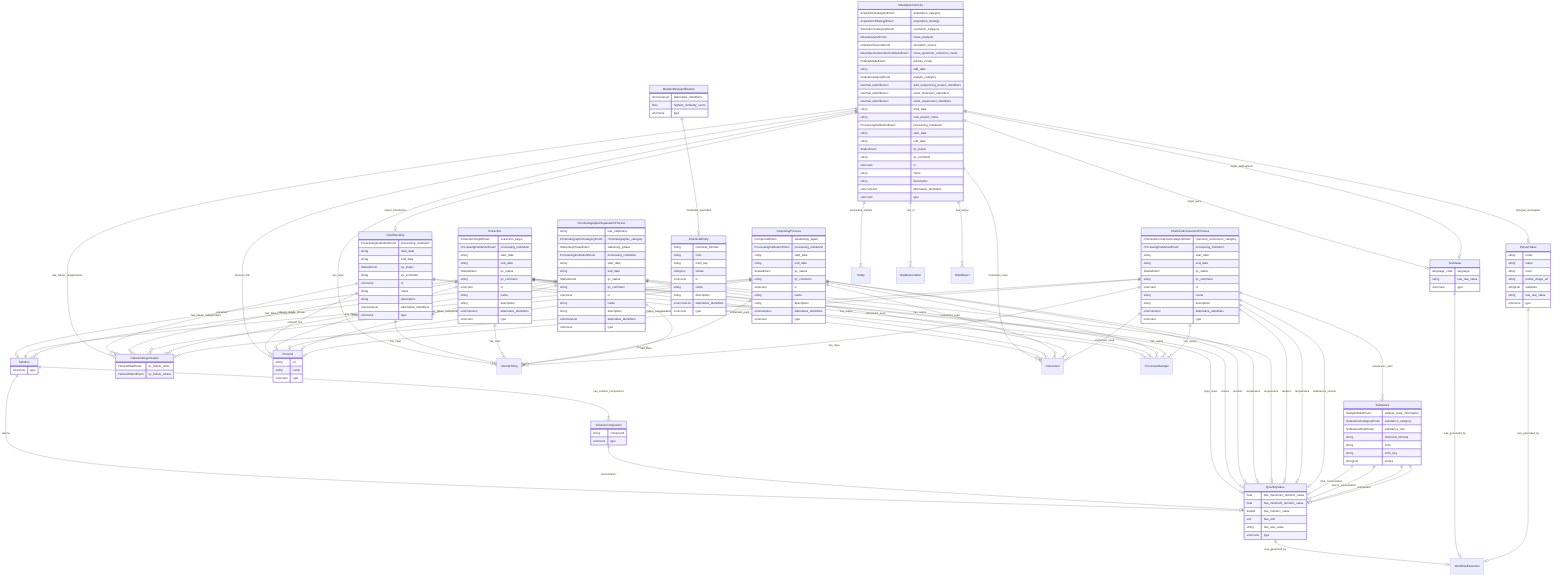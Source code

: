 erDiagram
Solution {
    uriorcurie type  
}
QuantityValue {
    float has_maximum_numeric_value  
    float has_minimum_numeric_value  
    double has_numeric_value  
    unit has_unit  
    string has_raw_value  
    uriorcurie type  
}
SolutionComponent {
    string compound  
    uriorcurie type  
}
MetaboliteQuantification {
    uriorcurieList alternative_identifiers  
    float highest_similarity_score  
    uriorcurie type  
}
MassSpectrometry {
    AcquisitionCategoryEnum acquisition_category  
    AcquisitionStrategyEnum acquisition_strategy  
    ResolutionCategoryEnum resolution_category  
    MassAnalyzerEnum mass_analyzer  
    IonizationSourceEnum ionization_source  
    MassSpectrumCollectionModeEnum mass_spectrum_collection_mode  
    PolarityModeEnum polarity_mode  
    string add_date  
    AnalyteCategoryEnum analyte_category  
    external_identifierList gold_sequencing_project_identifiers  
    external_identifierList insdc_bioproject_identifiers  
    external_identifierList insdc_experiment_identifiers  
    string mod_date  
    string ncbi_project_name  
    ProcessingInstitutionEnum processing_institution  
    string start_date  
    string end_date  
    StatusEnum qc_status  
    string qc_comment  
    uriorcurie id  
    string name  
    string description  
    uriorcurieList alternative_identifiers  
    uriorcurie type  
}
FailureCategorization {
    FailureWhatEnum qc_failure_what  
    FailureWhereEnum qc_failure_where  
}
Protocol {
    string url  
    string name  
    uriorcurie type  
}
TextValue {
    language_code language  
    string has_raw_value  
    uriorcurie type  
}
PersonValue {
    string email  
    string name  
    string orcid  
    string profile_image_url  
    stringList websites  
    string has_raw_value  
    uriorcurie type  
}
FluidHandling {
    ProcessingInstitutionEnum processing_institution  
    string start_date  
    string end_date  
    StatusEnum qc_status  
    string qc_comment  
    uriorcurie id  
    string name  
    string description  
    uriorcurieList alternative_identifiers  
    uriorcurie type  
}
Extraction {
    ExtractionTargetEnum extraction_target  
    ProcessingInstitutionEnum processing_institution  
    string start_date  
    string end_date  
    StatusEnum qc_status  
    string qc_comment  
    uriorcurie id  
    string name  
    string description  
    uriorcurieList alternative_identifiers  
    uriorcurie type  
}
DissolvingProcess {
    CompoundEnum solubilizing_agent  
    ProcessingInstitutionEnum processing_institution  
    string start_date  
    string end_date  
    StatusEnum qc_status  
    string qc_comment  
    uriorcurie id  
    string name  
    string description  
    uriorcurieList alternative_identifiers  
    uriorcurie type  
}
ChromatographicSeparationProcess {
    string has_calibration  
    ChromatographicCategoryEnum chromatographic_category  
    StationaryPhaseEnum stationary_phase  
    ProcessingInstitutionEnum processing_institution  
    string start_date  
    string end_date  
    StatusEnum qc_status  
    string qc_comment  
    uriorcurie id  
    string name  
    string description  
    uriorcurieList alternative_identifiers  
    uriorcurie type  
}
ChemicalEntity {
    string chemical_formula  
    string inchi  
    string inchi_key  
    stringList smiles  
    uriorcurie id  
    string name  
    string description  
    uriorcurieList alternative_identifiers  
    uriorcurie type  
}
ChemicalConversionProcess {
    ChemicalConversionCategoryEnum chemical_conversion_category  
    ProcessingInstitutionEnum processing_institution  
    string start_date  
    string end_date  
    StatusEnum qc_status  
    string qc_comment  
    uriorcurie id  
    string name  
    string description  
    uriorcurieList alternative_identifiers  
    uriorcurie type  
}
Substance {
    SampleStateEnum sample_state_information  
    SubstanceCategoryEnum substance_category  
    SubstanceRoleEnum substance_role  
    string chemical_formula  
    string inchi  
    string inchi_key  
    stringList smiles  
}

Solution ||--}| SolutionComponent : "has_solution_components"
Solution ||--|o QuantityValue : "volume"
QuantityValue ||--|o WorkflowExecution : "was_generated_by"
SolutionComponent ||--|o QuantityValue : "concentration"
MetaboliteQuantification ||--|o ChemicalEntity : "metabolite_quantified"
MassSpectrometry ||--|o FluidHandling : "eluent_introduction"
MassSpectrometry ||--}| Study : "associated_studies"
MassSpectrometry ||--}o DataGeneration : "part_of"
MassSpectrometry ||--|o PersonValue : "principal_investigator"
MassSpectrometry ||--|o TextValue : "target_gene"
MassSpectrometry ||--|o TextValue : "target_subfragment"
MassSpectrometry ||--}| NamedThing : "has_input"
MassSpectrometry ||--}o DataObject : "has_output"
MassSpectrometry ||--}o Instrument : "instrument_used"
MassSpectrometry ||--|o Protocol : "protocol_link"
MassSpectrometry ||--}o FailureCategorization : "has_failure_categorization"
TextValue ||--|o WorkflowExecution : "was_generated_by"
PersonValue ||--|o WorkflowExecution : "was_generated_by"
FluidHandling ||--}o NamedThing : "has_input"
FluidHandling ||--}o ProcessedSample : "has_output"
FluidHandling ||--}o Instrument : "instrument_used"
FluidHandling ||--|o Protocol : "protocol_link"
FluidHandling ||--}o FailureCategorization : "has_failure_categorization"
Extraction ||--|o Solution : "extractant"
Extraction ||--|o QuantityValue : "input_mass"
Extraction ||--|o QuantityValue : "volume"
Extraction ||--}o NamedThing : "has_input"
Extraction ||--}| ProcessedSample : "has_output"
Extraction ||--}o Instrument : "instrument_used"
Extraction ||--|o Protocol : "protocol_link"
Extraction ||--}o FailureCategorization : "has_failure_categorization"
DissolvingProcess ||--|| Solution : "solvent"
DissolvingProcess ||--|o QuantityValue : "duration"
DissolvingProcess ||--|o QuantityValue : "temperature"
DissolvingProcess ||--}o NamedThing : "has_input"
DissolvingProcess ||--}o ProcessedSample : "has_output"
DissolvingProcess ||--}o Instrument : "instrument_used"
DissolvingProcess ||--|o Protocol : "protocol_link"
DissolvingProcess ||--}o FailureCategorization : "has_failure_categorization"
ChromatographicSeparationProcess ||--}o Solution : "ordered_mobile_phases"
ChromatographicSeparationProcess ||--|o QuantityValue : "temperature"
ChromatographicSeparationProcess ||--}o NamedThing : "has_input"
ChromatographicSeparationProcess ||--}o ProcessedSample : "has_output"
ChromatographicSeparationProcess ||--}o Instrument : "instrument_used"
ChromatographicSeparationProcess ||--|o Protocol : "protocol_link"
ChromatographicSeparationProcess ||--}o FailureCategorization : "has_failure_categorization"
ChemicalConversionProcess ||--|o QuantityValue : "duration"
ChemicalConversionProcess ||--|o QuantityValue : "temperature"
ChemicalConversionProcess ||--}o Substance : "substances_used"
ChemicalConversionProcess ||--|o QuantityValue : "substances_volume"
ChemicalConversionProcess ||--}o NamedThing : "has_input"
ChemicalConversionProcess ||--}o ProcessedSample : "has_output"
ChemicalConversionProcess ||--}o Instrument : "instrument_used"
ChemicalConversionProcess ||--|o Protocol : "protocol_link"
ChemicalConversionProcess ||--}o FailureCategorization : "has_failure_categorization"
Substance ||--|o QuantityValue : "final_concentration"
Substance ||--|o QuantityValue : "source_concentration"
Substance ||--|o QuantityValue : "volume"
Substance ||--|o QuantityValue : "mass"